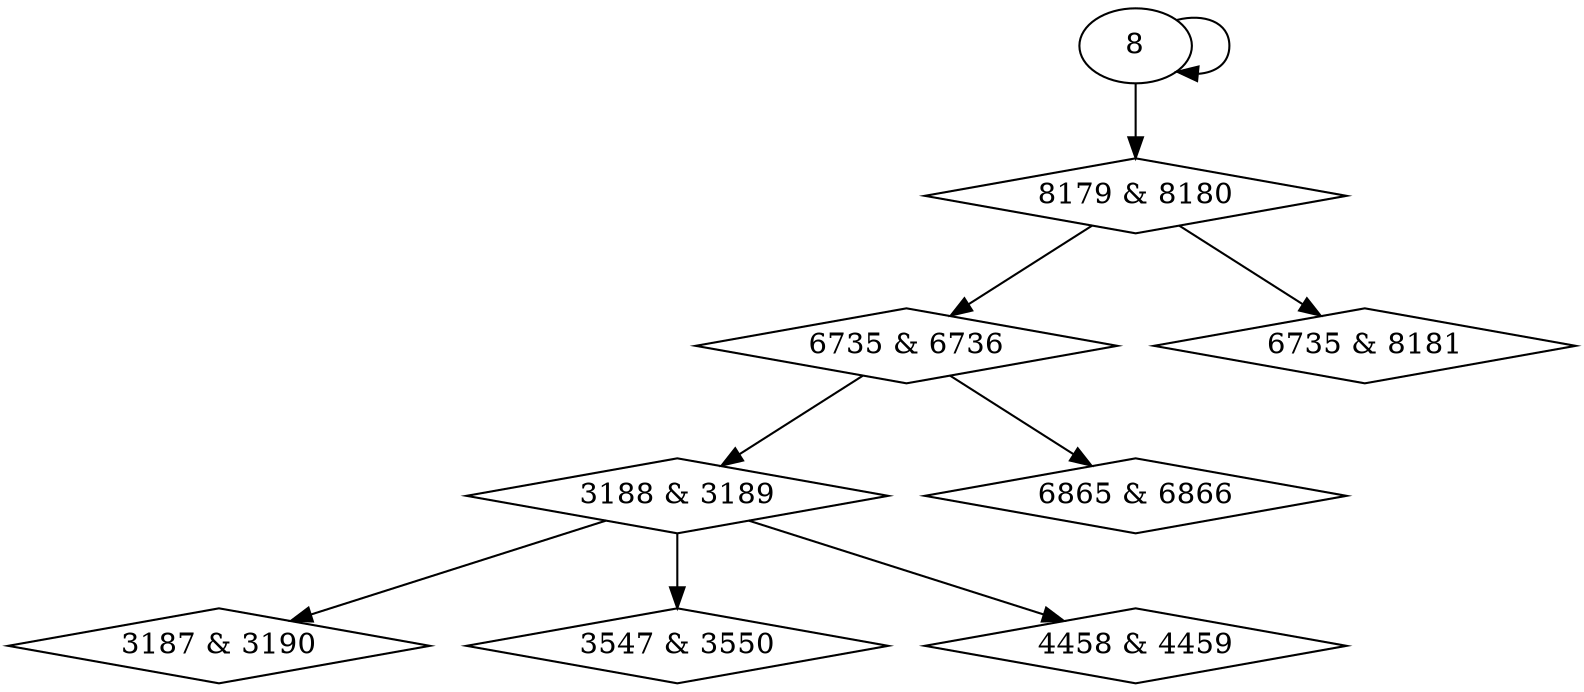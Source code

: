digraph {
0 [label = "3187 & 3190", shape = diamond];
1 [label = "3188 & 3189", shape = diamond];
2 [label = "3547 & 3550", shape = diamond];
3 [label = "4458 & 4459", shape = diamond];
4 [label = "6735 & 6736", shape = diamond];
5 [label = "6735 & 8181", shape = diamond];
6 [label = "6865 & 6866", shape = diamond];
7 [label = "8179 & 8180", shape = diamond];
1 -> 0;
4 -> 1;
1 -> 2;
1 -> 3;
7 -> 4;
7 -> 5;
4 -> 6;
8 -> 7;
8 -> 8;
}
